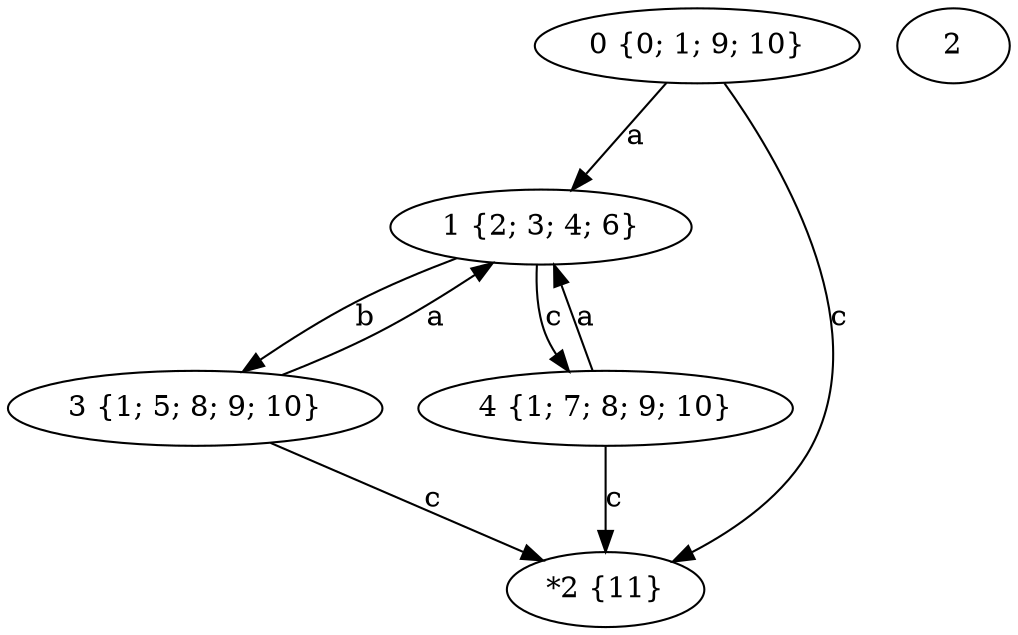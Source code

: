 digraph {
"0 {0; 1; 9; 10}" -> "1 {2; 3; 4; 6}" [label="a"]
"0 {0; 1; 9; 10}" -> "*2 {11}" [label="c"]
"1 {2; 3; 4; 6}" -> "3 {1; 5; 8; 9; 10}" [label="b"]
"1 {2; 3; 4; 6}" -> "4 {1; 7; 8; 9; 10}" [label="c"]
2
"3 {1; 5; 8; 9; 10}" -> "1 {2; 3; 4; 6}" [label="a"]
"3 {1; 5; 8; 9; 10}" -> "*2 {11}" [label="c"]
"4 {1; 7; 8; 9; 10}" -> "1 {2; 3; 4; 6}" [label="a"]
"4 {1; 7; 8; 9; 10}" -> "*2 {11}" [label="c"]
}
